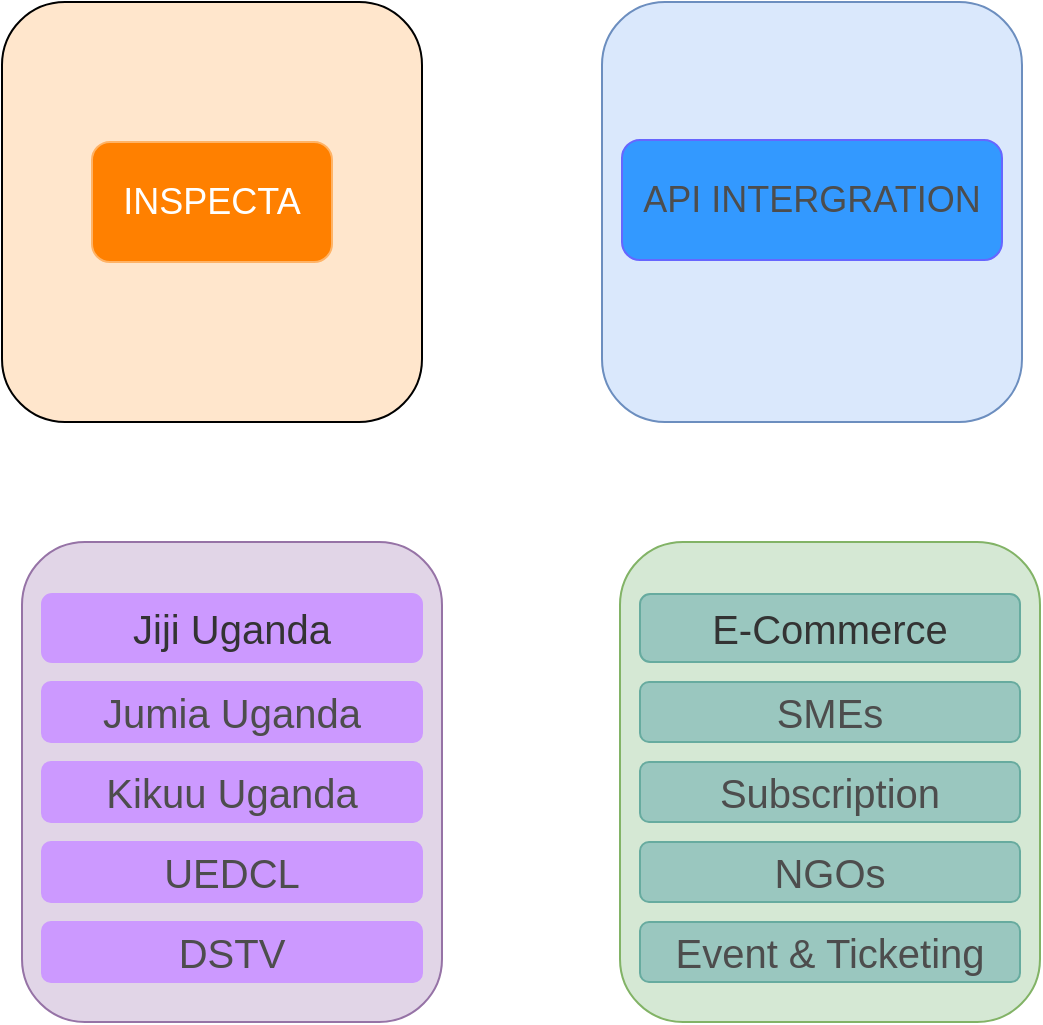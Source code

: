 <mxfile version="24.7.17" pages="2">
  <diagram name="Inspecta  ecosystem" id="Z7_Xrc5UQKaP0fE8BqUU">
    <mxGraphModel dx="1167" dy="686" grid="1" gridSize="10" guides="1" tooltips="1" connect="1" arrows="1" fold="1" page="1" pageScale="1" pageWidth="1169" pageHeight="827" math="0" shadow="0">
      <root>
        <mxCell id="0" />
        <mxCell id="1" parent="0" />
        <mxCell id="DTaPLWZy14P03JlSzewD-23" value="" style="group" vertex="1" connectable="0" parent="1">
          <mxGeometry x="170" y="170" width="210" height="210" as="geometry" />
        </mxCell>
        <mxCell id="DTaPLWZy14P03JlSzewD-1" value="" style="rounded=1;whiteSpace=wrap;html=1;fillColor=#FFE6CC;" vertex="1" parent="DTaPLWZy14P03JlSzewD-23">
          <mxGeometry width="210" height="210" as="geometry" />
        </mxCell>
        <mxCell id="DTaPLWZy14P03JlSzewD-2" value="&lt;font style=&quot;font-size: 18px;&quot;&gt;INSPECTA&lt;/font&gt;" style="rounded=1;whiteSpace=wrap;html=1;fillColor=#FF8000;fontColor=#ffffff;strokeColor=#FFB366;" vertex="1" parent="DTaPLWZy14P03JlSzewD-23">
          <mxGeometry x="45" y="70" width="120" height="60" as="geometry" />
        </mxCell>
        <mxCell id="DTaPLWZy14P03JlSzewD-24" value="" style="group" vertex="1" connectable="0" parent="1">
          <mxGeometry x="470" y="170" width="210" height="210" as="geometry" />
        </mxCell>
        <mxCell id="DTaPLWZy14P03JlSzewD-4" value="" style="rounded=1;whiteSpace=wrap;html=1;fillColor=#dae8fc;strokeColor=#6c8ebf;" vertex="1" parent="DTaPLWZy14P03JlSzewD-24">
          <mxGeometry width="210" height="210" as="geometry" />
        </mxCell>
        <mxCell id="DTaPLWZy14P03JlSzewD-5" value="&lt;font color=&quot;#4d4d4d&quot; style=&quot;font-size: 18px;&quot;&gt;API INTERGRATION&lt;/font&gt;" style="rounded=1;whiteSpace=wrap;html=1;fillColor=#3399FF;fontColor=#ffffff;strokeColor=#6666FF;" vertex="1" parent="DTaPLWZy14P03JlSzewD-24">
          <mxGeometry x="10" y="69" width="190" height="60" as="geometry" />
        </mxCell>
        <mxCell id="DTaPLWZy14P03JlSzewD-25" value="" style="group" vertex="1" connectable="0" parent="1">
          <mxGeometry x="479" y="440" width="210" height="240" as="geometry" />
        </mxCell>
        <mxCell id="DTaPLWZy14P03JlSzewD-8" value="" style="rounded=1;whiteSpace=wrap;html=1;fillColor=#d5e8d4;strokeColor=#82b366;" vertex="1" parent="DTaPLWZy14P03JlSzewD-25">
          <mxGeometry width="210" height="240" as="geometry" />
        </mxCell>
        <mxCell id="DTaPLWZy14P03JlSzewD-9" value="&lt;font color=&quot;#333333&quot; style=&quot;font-size: 20px;&quot;&gt;E-Commerce&lt;/font&gt;" style="rounded=1;whiteSpace=wrap;html=1;fillColor=#9AC7BF;fontColor=#ffffff;strokeColor=#67AB9F;" vertex="1" parent="DTaPLWZy14P03JlSzewD-25">
          <mxGeometry x="10" y="26" width="190" height="34" as="geometry" />
        </mxCell>
        <mxCell id="DTaPLWZy14P03JlSzewD-10" value="&lt;font color=&quot;#4d4d4d&quot; style=&quot;font-size: 20px;&quot;&gt;SMEs&lt;/font&gt;" style="rounded=1;whiteSpace=wrap;html=1;fillColor=#9AC7BF;fontColor=#ffffff;strokeColor=#67AB9F;" vertex="1" parent="DTaPLWZy14P03JlSzewD-25">
          <mxGeometry x="10" y="70" width="190" height="30" as="geometry" />
        </mxCell>
        <mxCell id="DTaPLWZy14P03JlSzewD-11" value="&lt;font color=&quot;#4d4d4d&quot; style=&quot;font-size: 20px;&quot;&gt;Subscription&lt;/font&gt;" style="rounded=1;whiteSpace=wrap;html=1;fillColor=#9AC7BF;fontColor=#ffffff;strokeColor=#67AB9F;" vertex="1" parent="DTaPLWZy14P03JlSzewD-25">
          <mxGeometry x="10" y="110" width="190" height="30" as="geometry" />
        </mxCell>
        <mxCell id="DTaPLWZy14P03JlSzewD-12" value="&lt;font color=&quot;#4d4d4d&quot; style=&quot;font-size: 20px;&quot;&gt;NGOs&lt;/font&gt;" style="rounded=1;whiteSpace=wrap;html=1;fillColor=#9AC7BF;fontColor=#ffffff;strokeColor=#67AB9F;" vertex="1" parent="DTaPLWZy14P03JlSzewD-25">
          <mxGeometry x="10" y="150" width="190" height="30" as="geometry" />
        </mxCell>
        <mxCell id="DTaPLWZy14P03JlSzewD-13" value="&lt;font color=&quot;#4d4d4d&quot; style=&quot;font-size: 20px;&quot;&gt;Event &amp;amp; Ticketing&lt;/font&gt;" style="rounded=1;whiteSpace=wrap;html=1;fillColor=#9AC7BF;fontColor=#ffffff;strokeColor=#67AB9F;" vertex="1" parent="DTaPLWZy14P03JlSzewD-25">
          <mxGeometry x="10" y="190" width="190" height="30" as="geometry" />
        </mxCell>
        <mxCell id="DTaPLWZy14P03JlSzewD-26" value="" style="group" vertex="1" connectable="0" parent="1">
          <mxGeometry x="180" y="440" width="210" height="240" as="geometry" />
        </mxCell>
        <mxCell id="DTaPLWZy14P03JlSzewD-15" value="" style="rounded=1;whiteSpace=wrap;html=1;fillColor=#e1d5e7;strokeColor=#9673a6;" vertex="1" parent="DTaPLWZy14P03JlSzewD-26">
          <mxGeometry width="210" height="240" as="geometry" />
        </mxCell>
        <mxCell id="DTaPLWZy14P03JlSzewD-16" value="&lt;font color=&quot;#333333&quot; style=&quot;font-size: 20px;&quot;&gt;Jiji Uganda&lt;/font&gt;" style="rounded=1;whiteSpace=wrap;html=1;fillColor=#CC99FF;fontColor=#ffffff;strokeColor=#CC99FF;" vertex="1" parent="DTaPLWZy14P03JlSzewD-26">
          <mxGeometry x="10" y="26" width="190" height="34" as="geometry" />
        </mxCell>
        <mxCell id="DTaPLWZy14P03JlSzewD-17" value="&lt;font color=&quot;#4d4d4d&quot; style=&quot;font-size: 20px;&quot;&gt;Jumia Uganda&lt;/font&gt;" style="rounded=1;whiteSpace=wrap;html=1;fillColor=#CC99FF;fontColor=#ffffff;strokeColor=#CC99FF;" vertex="1" parent="DTaPLWZy14P03JlSzewD-26">
          <mxGeometry x="10" y="70" width="190" height="30" as="geometry" />
        </mxCell>
        <mxCell id="DTaPLWZy14P03JlSzewD-18" value="&lt;font color=&quot;#4d4d4d&quot; style=&quot;font-size: 20px;&quot;&gt;Kikuu Uganda&lt;/font&gt;" style="rounded=1;whiteSpace=wrap;html=1;fillColor=#CC99FF;fontColor=#ffffff;strokeColor=#CC99FF;" vertex="1" parent="DTaPLWZy14P03JlSzewD-26">
          <mxGeometry x="10" y="110" width="190" height="30" as="geometry" />
        </mxCell>
        <mxCell id="DTaPLWZy14P03JlSzewD-19" value="&lt;font color=&quot;#4d4d4d&quot; style=&quot;font-size: 20px;&quot;&gt;UEDCL&lt;/font&gt;" style="rounded=1;whiteSpace=wrap;html=1;fillColor=#CC99FF;fontColor=#ffffff;strokeColor=#CC99FF;" vertex="1" parent="DTaPLWZy14P03JlSzewD-26">
          <mxGeometry x="10" y="150" width="190" height="30" as="geometry" />
        </mxCell>
        <mxCell id="DTaPLWZy14P03JlSzewD-20" value="&lt;font color=&quot;#4d4d4d&quot; style=&quot;font-size: 20px;&quot;&gt;DSTV&lt;/font&gt;" style="rounded=1;whiteSpace=wrap;html=1;fillColor=#CC99FF;fontColor=#ffffff;strokeColor=#CC99FF;" vertex="1" parent="DTaPLWZy14P03JlSzewD-26">
          <mxGeometry x="10" y="190" width="190" height="30" as="geometry" />
        </mxCell>
      </root>
    </mxGraphModel>
  </diagram>
  <diagram id="4C1Cht3h-jUajHlaBev3" name="E-  Flow One">
    <mxGraphModel dx="1050" dy="617" grid="1" gridSize="10" guides="1" tooltips="1" connect="1" arrows="1" fold="1" page="1" pageScale="1" pageWidth="1169" pageHeight="827" math="0" shadow="0">
      <root>
        <mxCell id="0" />
        <mxCell id="1" parent="0" />
        <mxCell id="pXxOpRxuMWk8S_mcfsqN-13" value="E-commerce Merchant" style="ellipse;whiteSpace=wrap;html=1;aspect=fixed;fillColor=#008a00;strokeColor=#005700;fontColor=#ffffff;" vertex="1" parent="1">
          <mxGeometry x="20" y="100" width="80" height="80" as="geometry" />
        </mxCell>
        <mxCell id="pXxOpRxuMWk8S_mcfsqN-14" value="Onboarding" style="rounded=1;whiteSpace=wrap;html=1;fillColor=#dae8fc;strokeColor=#6c8ebf;dashed=1;" vertex="1" parent="1">
          <mxGeometry x="190" y="110" width="120" height="60" as="geometry" />
        </mxCell>
        <mxCell id="pXxOpRxuMWk8S_mcfsqN-15" value="Create List of prodcut&amp;nbsp;" style="rounded=1;whiteSpace=wrap;html=1;fillColor=#dae8fc;strokeColor=#6c8ebf;dashed=1;" vertex="1" parent="1">
          <mxGeometry x="390" y="110" width="120" height="60" as="geometry" />
        </mxCell>
      </root>
    </mxGraphModel>
  </diagram>
</mxfile>
